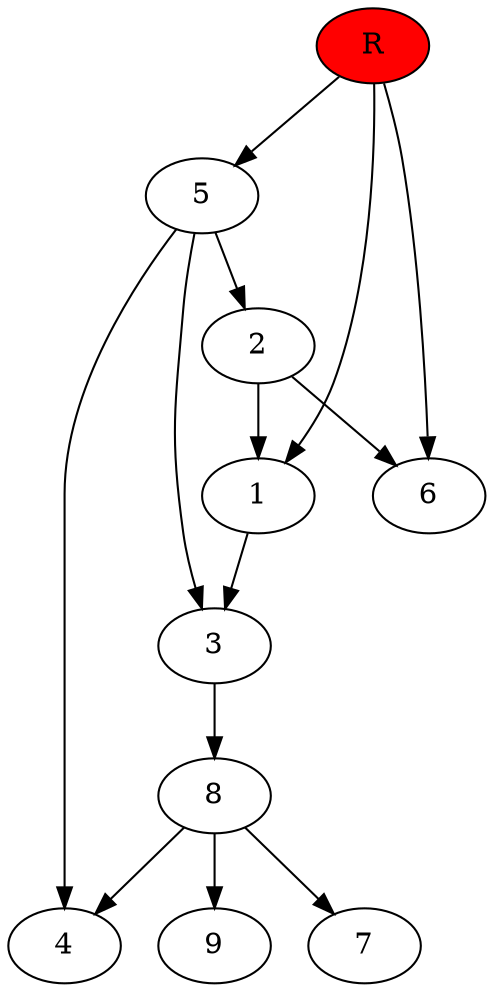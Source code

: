 digraph prb36818 {
	1
	2
	3
	4
	5
	6
	7
	8
	R [fillcolor="#ff0000" style=filled]
	1 -> 3
	2 -> 1
	2 -> 6
	3 -> 8
	5 -> 2
	5 -> 3
	5 -> 4
	8 -> 4
	8 -> 7
	8 -> 9
	R -> 1
	R -> 5
	R -> 6
}
